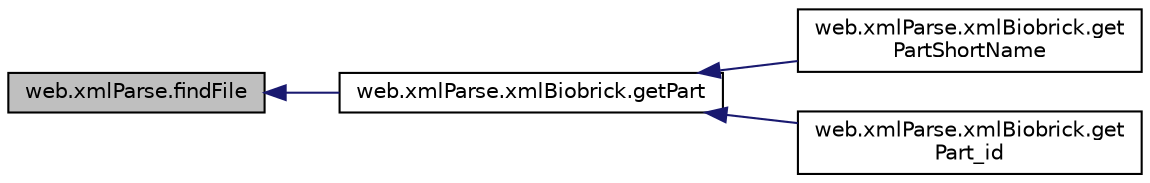 digraph "web.xmlParse.findFile"
{
  edge [fontname="Helvetica",fontsize="10",labelfontname="Helvetica",labelfontsize="10"];
  node [fontname="Helvetica",fontsize="10",shape=record];
  rankdir="LR";
  Node1 [label="web.xmlParse.findFile",height=0.2,width=0.4,color="black", fillcolor="grey75", style="filled" fontcolor="black"];
  Node1 -> Node2 [dir="back",color="midnightblue",fontsize="10",style="solid",fontname="Helvetica"];
  Node2 [label="web.xmlParse.xmlBiobrick.getPart",height=0.2,width=0.4,color="black", fillcolor="white", style="filled",URL="$classweb_1_1xml_parse_1_1xml_biobrick.html#ace660bfcc46553657af47043911c7490"];
  Node2 -> Node3 [dir="back",color="midnightblue",fontsize="10",style="solid",fontname="Helvetica"];
  Node3 [label="web.xmlParse.xmlBiobrick.get\lPartShortName",height=0.2,width=0.4,color="black", fillcolor="white", style="filled",URL="$classweb_1_1xml_parse_1_1xml_biobrick.html#ae9040f8ed87b2e698cb63e9b4fab3d75",tooltip="get Part&#39;s Short Name "];
  Node2 -> Node4 [dir="back",color="midnightblue",fontsize="10",style="solid",fontname="Helvetica"];
  Node4 [label="web.xmlParse.xmlBiobrick.get\lPart_id",height=0.2,width=0.4,color="black", fillcolor="white", style="filled",URL="$classweb_1_1xml_parse_1_1xml_biobrick.html#ad800d3d899a74bb14c654e3368a1f7df",tooltip="get Part&#39;s Id "];
}
